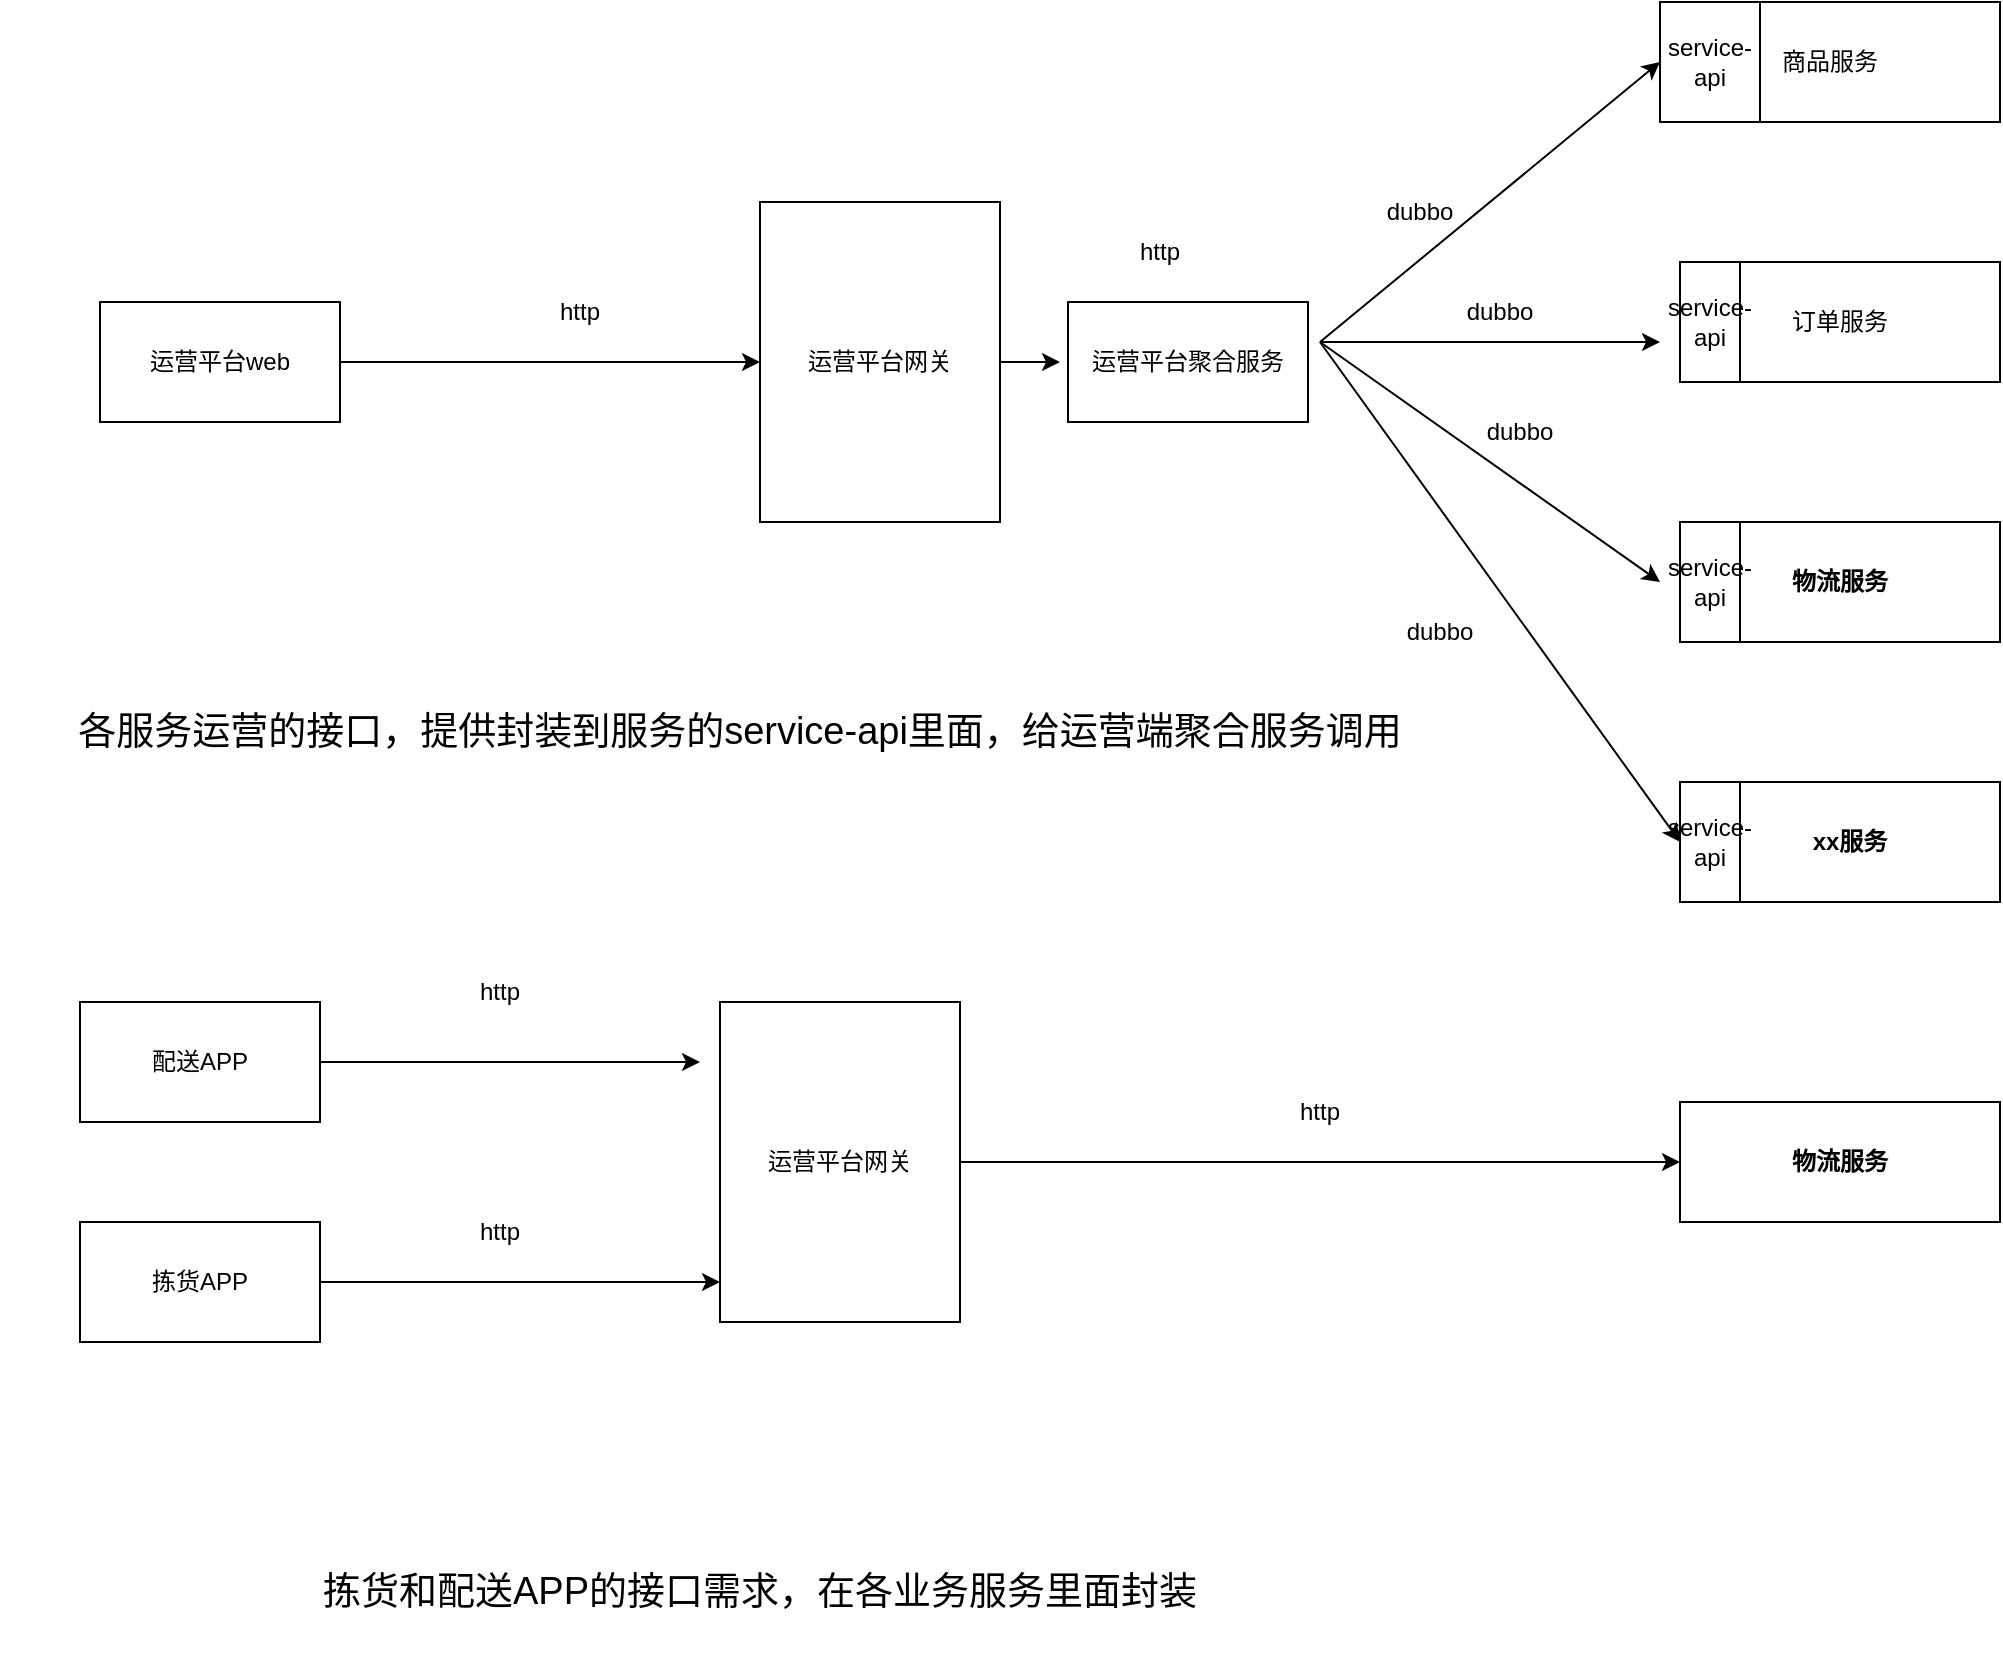 <mxfile version="21.6.2" type="github">
  <diagram name="第 1 页" id="AlKnaxDXbeguYK0PYCb0">
    <mxGraphModel dx="2261" dy="764" grid="1" gridSize="10" guides="1" tooltips="1" connect="1" arrows="1" fold="1" page="1" pageScale="1" pageWidth="827" pageHeight="1169" math="0" shadow="0">
      <root>
        <mxCell id="0" />
        <mxCell id="1" parent="0" />
        <mxCell id="zTgNpHNVgN_6-OsZMFn4-1" value="运营平台聚合服务" style="rounded=0;whiteSpace=wrap;html=1;" vertex="1" parent="1">
          <mxGeometry x="294" y="250" width="120" height="60" as="geometry" />
        </mxCell>
        <mxCell id="zTgNpHNVgN_6-OsZMFn4-3" value="商品服务" style="rounded=0;whiteSpace=wrap;html=1;" vertex="1" parent="1">
          <mxGeometry x="590" y="100" width="170" height="60" as="geometry" />
        </mxCell>
        <mxCell id="zTgNpHNVgN_6-OsZMFn4-5" value="订单服务" style="rounded=0;whiteSpace=wrap;html=1;" vertex="1" parent="1">
          <mxGeometry x="600" y="230" width="160" height="60" as="geometry" />
        </mxCell>
        <mxCell id="zTgNpHNVgN_6-OsZMFn4-6" value="物流服务" style="rounded=0;whiteSpace=wrap;html=1;fontStyle=1" vertex="1" parent="1">
          <mxGeometry x="600" y="360" width="160" height="60" as="geometry" />
        </mxCell>
        <mxCell id="zTgNpHNVgN_6-OsZMFn4-7" value="xx服务" style="rounded=0;whiteSpace=wrap;html=1;fontStyle=1" vertex="1" parent="1">
          <mxGeometry x="610" y="490" width="150" height="60" as="geometry" />
        </mxCell>
        <mxCell id="zTgNpHNVgN_6-OsZMFn4-8" value="service-api" style="rounded=0;whiteSpace=wrap;html=1;" vertex="1" parent="1">
          <mxGeometry x="590" y="100" width="50" height="60" as="geometry" />
        </mxCell>
        <mxCell id="zTgNpHNVgN_6-OsZMFn4-9" value="service-api" style="rounded=0;whiteSpace=wrap;html=1;" vertex="1" parent="1">
          <mxGeometry x="600" y="230" width="30" height="60" as="geometry" />
        </mxCell>
        <mxCell id="zTgNpHNVgN_6-OsZMFn4-10" value="service-api" style="rounded=0;whiteSpace=wrap;html=1;" vertex="1" parent="1">
          <mxGeometry x="600" y="360" width="30" height="60" as="geometry" />
        </mxCell>
        <mxCell id="zTgNpHNVgN_6-OsZMFn4-11" value="service-api" style="rounded=0;whiteSpace=wrap;html=1;" vertex="1" parent="1">
          <mxGeometry x="600" y="490" width="30" height="60" as="geometry" />
        </mxCell>
        <mxCell id="zTgNpHNVgN_6-OsZMFn4-12" value="" style="endArrow=classic;html=1;rounded=0;entryX=0;entryY=0.5;entryDx=0;entryDy=0;" edge="1" parent="1" target="zTgNpHNVgN_6-OsZMFn4-8">
          <mxGeometry width="50" height="50" relative="1" as="geometry">
            <mxPoint x="420" y="270" as="sourcePoint" />
            <mxPoint x="470" y="220" as="targetPoint" />
          </mxGeometry>
        </mxCell>
        <mxCell id="zTgNpHNVgN_6-OsZMFn4-13" value="" style="endArrow=classic;html=1;rounded=0;entryX=-0.333;entryY=0.667;entryDx=0;entryDy=0;entryPerimeter=0;" edge="1" parent="1" target="zTgNpHNVgN_6-OsZMFn4-9">
          <mxGeometry width="50" height="50" relative="1" as="geometry">
            <mxPoint x="420" y="270" as="sourcePoint" />
            <mxPoint x="470" y="220" as="targetPoint" />
          </mxGeometry>
        </mxCell>
        <mxCell id="zTgNpHNVgN_6-OsZMFn4-14" value="" style="endArrow=classic;html=1;rounded=0;" edge="1" parent="1">
          <mxGeometry width="50" height="50" relative="1" as="geometry">
            <mxPoint x="420" y="270" as="sourcePoint" />
            <mxPoint x="590" y="390" as="targetPoint" />
          </mxGeometry>
        </mxCell>
        <mxCell id="zTgNpHNVgN_6-OsZMFn4-15" value="" style="endArrow=classic;html=1;rounded=0;entryX=0;entryY=0.5;entryDx=0;entryDy=0;" edge="1" parent="1" target="zTgNpHNVgN_6-OsZMFn4-11">
          <mxGeometry width="50" height="50" relative="1" as="geometry">
            <mxPoint x="420" y="270" as="sourcePoint" />
            <mxPoint x="560" y="280" as="targetPoint" />
          </mxGeometry>
        </mxCell>
        <mxCell id="zTgNpHNVgN_6-OsZMFn4-17" value="运营平台网关" style="rounded=0;whiteSpace=wrap;html=1;" vertex="1" parent="1">
          <mxGeometry x="140" y="200" width="120" height="160" as="geometry" />
        </mxCell>
        <mxCell id="zTgNpHNVgN_6-OsZMFn4-18" value="配送APP" style="rounded=0;whiteSpace=wrap;html=1;" vertex="1" parent="1">
          <mxGeometry x="-200" y="600" width="120" height="60" as="geometry" />
        </mxCell>
        <mxCell id="zTgNpHNVgN_6-OsZMFn4-19" value="运营平台web" style="rounded=0;whiteSpace=wrap;html=1;" vertex="1" parent="1">
          <mxGeometry x="-190" y="250" width="120" height="60" as="geometry" />
        </mxCell>
        <mxCell id="zTgNpHNVgN_6-OsZMFn4-20" value="" style="endArrow=classic;html=1;rounded=0;exitX=1;exitY=0.5;exitDx=0;exitDy=0;" edge="1" parent="1" source="zTgNpHNVgN_6-OsZMFn4-17">
          <mxGeometry width="50" height="50" relative="1" as="geometry">
            <mxPoint x="240" y="320" as="sourcePoint" />
            <mxPoint x="290" y="280" as="targetPoint" />
          </mxGeometry>
        </mxCell>
        <mxCell id="zTgNpHNVgN_6-OsZMFn4-21" value="" style="endArrow=classic;html=1;rounded=0;exitX=1;exitY=0.5;exitDx=0;exitDy=0;entryX=0;entryY=0.5;entryDx=0;entryDy=0;" edge="1" parent="1" source="zTgNpHNVgN_6-OsZMFn4-19" target="zTgNpHNVgN_6-OsZMFn4-17">
          <mxGeometry width="50" height="50" relative="1" as="geometry">
            <mxPoint x="90" y="320" as="sourcePoint" />
            <mxPoint x="140" y="270" as="targetPoint" />
          </mxGeometry>
        </mxCell>
        <mxCell id="zTgNpHNVgN_6-OsZMFn4-24" value="物流服务" style="rounded=0;whiteSpace=wrap;html=1;fontStyle=1" vertex="1" parent="1">
          <mxGeometry x="600" y="650" width="160" height="60" as="geometry" />
        </mxCell>
        <mxCell id="zTgNpHNVgN_6-OsZMFn4-28" value="拣货APP" style="rounded=0;whiteSpace=wrap;html=1;" vertex="1" parent="1">
          <mxGeometry x="-200" y="710" width="120" height="60" as="geometry" />
        </mxCell>
        <mxCell id="zTgNpHNVgN_6-OsZMFn4-33" value="http" style="text;html=1;strokeColor=none;fillColor=none;align=center;verticalAlign=middle;whiteSpace=wrap;rounded=0;" vertex="1" parent="1">
          <mxGeometry x="310" y="210" width="60" height="30" as="geometry" />
        </mxCell>
        <mxCell id="zTgNpHNVgN_6-OsZMFn4-34" value="dubbo" style="text;html=1;strokeColor=none;fillColor=none;align=center;verticalAlign=middle;whiteSpace=wrap;rounded=0;" vertex="1" parent="1">
          <mxGeometry x="440" y="190" width="60" height="30" as="geometry" />
        </mxCell>
        <mxCell id="zTgNpHNVgN_6-OsZMFn4-35" value="dubbo" style="text;html=1;strokeColor=none;fillColor=none;align=center;verticalAlign=middle;whiteSpace=wrap;rounded=0;" vertex="1" parent="1">
          <mxGeometry x="480" y="240" width="60" height="30" as="geometry" />
        </mxCell>
        <mxCell id="zTgNpHNVgN_6-OsZMFn4-36" value="dubbo" style="text;html=1;strokeColor=none;fillColor=none;align=center;verticalAlign=middle;whiteSpace=wrap;rounded=0;" vertex="1" parent="1">
          <mxGeometry x="490" y="300" width="60" height="30" as="geometry" />
        </mxCell>
        <mxCell id="zTgNpHNVgN_6-OsZMFn4-37" value="dubbo" style="text;html=1;strokeColor=none;fillColor=none;align=center;verticalAlign=middle;whiteSpace=wrap;rounded=0;" vertex="1" parent="1">
          <mxGeometry x="450" y="400" width="60" height="30" as="geometry" />
        </mxCell>
        <mxCell id="zTgNpHNVgN_6-OsZMFn4-40" value="运营平台网关" style="rounded=0;whiteSpace=wrap;html=1;" vertex="1" parent="1">
          <mxGeometry x="120" y="600" width="120" height="160" as="geometry" />
        </mxCell>
        <mxCell id="zTgNpHNVgN_6-OsZMFn4-41" value="" style="endArrow=classic;html=1;rounded=0;exitX=1;exitY=0.5;exitDx=0;exitDy=0;" edge="1" parent="1" source="zTgNpHNVgN_6-OsZMFn4-18">
          <mxGeometry width="50" height="50" relative="1" as="geometry">
            <mxPoint x="-80" y="630" as="sourcePoint" />
            <mxPoint x="110" y="630" as="targetPoint" />
          </mxGeometry>
        </mxCell>
        <mxCell id="zTgNpHNVgN_6-OsZMFn4-42" value="" style="endArrow=classic;html=1;rounded=0;entryX=0;entryY=0.875;entryDx=0;entryDy=0;entryPerimeter=0;" edge="1" parent="1" target="zTgNpHNVgN_6-OsZMFn4-40">
          <mxGeometry width="50" height="50" relative="1" as="geometry">
            <mxPoint x="-80" y="740" as="sourcePoint" />
            <mxPoint x="-30" y="690" as="targetPoint" />
          </mxGeometry>
        </mxCell>
        <mxCell id="zTgNpHNVgN_6-OsZMFn4-43" value="" style="endArrow=classic;html=1;rounded=0;entryX=0;entryY=0.5;entryDx=0;entryDy=0;exitX=1;exitY=0.5;exitDx=0;exitDy=0;" edge="1" parent="1" source="zTgNpHNVgN_6-OsZMFn4-40" target="zTgNpHNVgN_6-OsZMFn4-24">
          <mxGeometry width="50" height="50" relative="1" as="geometry">
            <mxPoint x="260" y="580" as="sourcePoint" />
            <mxPoint x="310" y="530" as="targetPoint" />
          </mxGeometry>
        </mxCell>
        <mxCell id="zTgNpHNVgN_6-OsZMFn4-44" value="http" style="text;html=1;strokeColor=none;fillColor=none;align=center;verticalAlign=middle;whiteSpace=wrap;rounded=0;" vertex="1" parent="1">
          <mxGeometry x="20" y="240" width="60" height="30" as="geometry" />
        </mxCell>
        <mxCell id="zTgNpHNVgN_6-OsZMFn4-45" value="http" style="text;html=1;strokeColor=none;fillColor=none;align=center;verticalAlign=middle;whiteSpace=wrap;rounded=0;" vertex="1" parent="1">
          <mxGeometry x="-20" y="580" width="60" height="30" as="geometry" />
        </mxCell>
        <mxCell id="zTgNpHNVgN_6-OsZMFn4-46" value="http" style="text;html=1;strokeColor=none;fillColor=none;align=center;verticalAlign=middle;whiteSpace=wrap;rounded=0;" vertex="1" parent="1">
          <mxGeometry x="-20" y="700" width="60" height="30" as="geometry" />
        </mxCell>
        <mxCell id="zTgNpHNVgN_6-OsZMFn4-47" value="http" style="text;html=1;strokeColor=none;fillColor=none;align=center;verticalAlign=middle;whiteSpace=wrap;rounded=0;" vertex="1" parent="1">
          <mxGeometry x="390" y="640" width="60" height="30" as="geometry" />
        </mxCell>
        <mxCell id="zTgNpHNVgN_6-OsZMFn4-49" value="&lt;font style=&quot;font-size: 19px;&quot;&gt;各服务运营的接口，提供封装到服务的service-api里面，给运营端聚合服务调用&lt;/font&gt;" style="text;html=1;strokeColor=none;fillColor=none;align=center;verticalAlign=middle;whiteSpace=wrap;rounded=0;" vertex="1" parent="1">
          <mxGeometry x="-240" y="430" width="740" height="70" as="geometry" />
        </mxCell>
        <mxCell id="zTgNpHNVgN_6-OsZMFn4-50" value="&lt;font style=&quot;font-size: 19px;&quot;&gt;拣货和配送APP的接口需求，在各业务服务里面封装&lt;/font&gt;" style="text;html=1;strokeColor=none;fillColor=none;align=center;verticalAlign=middle;whiteSpace=wrap;rounded=0;" vertex="1" parent="1">
          <mxGeometry x="-230" y="860" width="740" height="70" as="geometry" />
        </mxCell>
      </root>
    </mxGraphModel>
  </diagram>
</mxfile>
